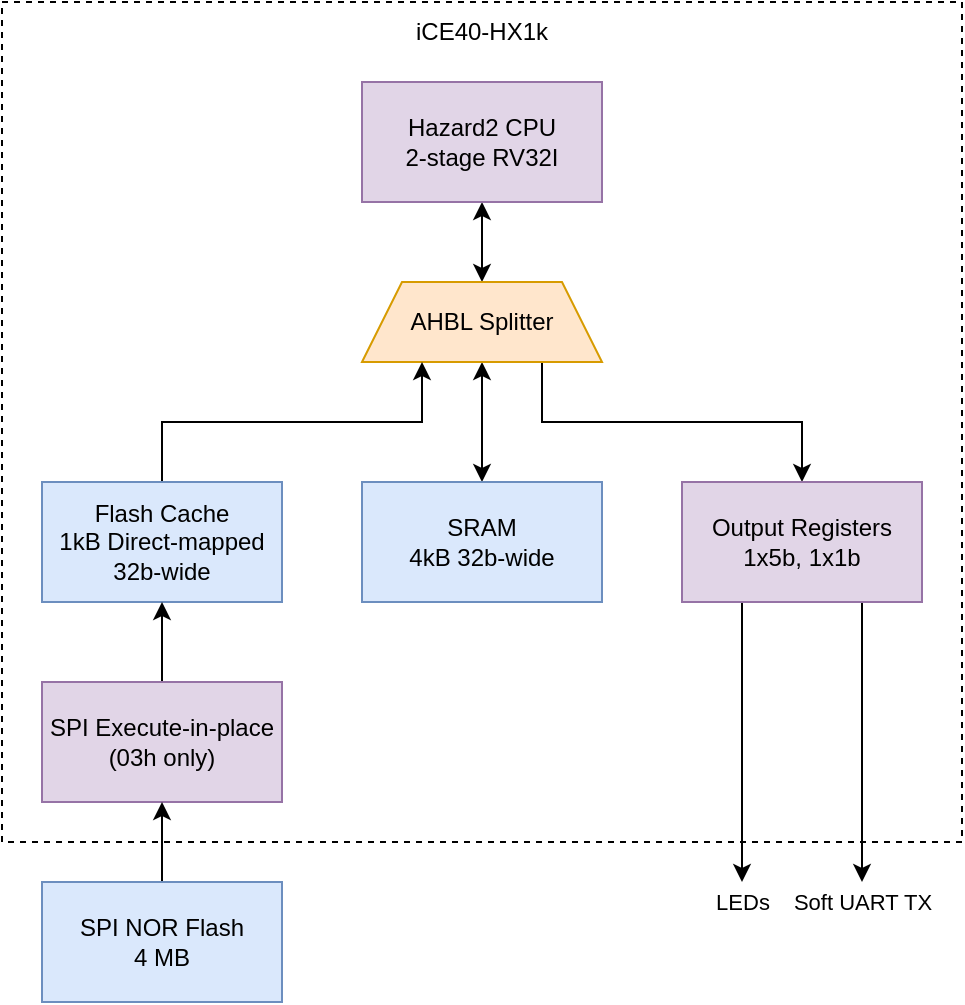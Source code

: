 <mxfile version="14.6.9" type="device"><diagram id="sGzpVaQhzpto0dk92NIT" name="Page-1"><mxGraphModel dx="1718" dy="993" grid="1" gridSize="10" guides="1" tooltips="1" connect="1" arrows="1" fold="1" page="1" pageScale="1" pageWidth="827" pageHeight="1169" math="0" shadow="0"><root><mxCell id="0"/><mxCell id="1" parent="0"/><mxCell id="2hDKEj5tC6qeRAAYdM0z-9" value="" style="rounded=0;whiteSpace=wrap;html=1;dashed=1;fillColor=none;" vertex="1" parent="1"><mxGeometry x="140" y="80" width="480" height="420" as="geometry"/></mxCell><mxCell id="boVbP-UBP1Aul2u15UPh-6" style="edgeStyle=orthogonalEdgeStyle;rounded=0;orthogonalLoop=1;jettySize=auto;html=1;exitX=0.5;exitY=1;exitDx=0;exitDy=0;entryX=0.5;entryY=0;entryDx=0;entryDy=0;startArrow=classic;startFill=1;" parent="1" source="boVbP-UBP1Aul2u15UPh-1" target="boVbP-UBP1Aul2u15UPh-2" edge="1"><mxGeometry relative="1" as="geometry"/></mxCell><mxCell id="boVbP-UBP1Aul2u15UPh-1" value="&lt;div&gt;Hazard2 CPU&lt;/div&gt;2-stage RV32I" style="rounded=0;whiteSpace=wrap;html=1;fillColor=#e1d5e7;strokeColor=#9673a6;" parent="1" vertex="1"><mxGeometry x="320" y="120" width="120" height="60" as="geometry"/></mxCell><mxCell id="2hDKEj5tC6qeRAAYdM0z-4" style="edgeStyle=orthogonalEdgeStyle;rounded=0;orthogonalLoop=1;jettySize=auto;html=1;exitX=0.5;exitY=1;exitDx=0;exitDy=0;entryX=0.5;entryY=0;entryDx=0;entryDy=0;startArrow=classic;startFill=1;" edge="1" parent="1" source="boVbP-UBP1Aul2u15UPh-2" target="2hDKEj5tC6qeRAAYdM0z-1"><mxGeometry relative="1" as="geometry"/></mxCell><mxCell id="2hDKEj5tC6qeRAAYdM0z-8" style="edgeStyle=orthogonalEdgeStyle;rounded=0;orthogonalLoop=1;jettySize=auto;html=1;exitX=0.75;exitY=1;exitDx=0;exitDy=0;" edge="1" parent="1" source="boVbP-UBP1Aul2u15UPh-2" target="boVbP-UBP1Aul2u15UPh-4"><mxGeometry relative="1" as="geometry"/></mxCell><mxCell id="boVbP-UBP1Aul2u15UPh-2" value="AHBL Splitter" style="shape=trapezoid;perimeter=trapezoidPerimeter;whiteSpace=wrap;html=1;fixedSize=1;fillColor=#ffe6cc;strokeColor=#d79b00;" parent="1" vertex="1"><mxGeometry x="320" y="220" width="120" height="40" as="geometry"/></mxCell><mxCell id="2hDKEj5tC6qeRAAYdM0z-7" style="edgeStyle=orthogonalEdgeStyle;rounded=0;orthogonalLoop=1;jettySize=auto;html=1;exitX=0.5;exitY=0;exitDx=0;exitDy=0;entryX=0.25;entryY=1;entryDx=0;entryDy=0;" edge="1" parent="1" source="boVbP-UBP1Aul2u15UPh-3" target="boVbP-UBP1Aul2u15UPh-2"><mxGeometry relative="1" as="geometry"/></mxCell><mxCell id="boVbP-UBP1Aul2u15UPh-3" value="&lt;div&gt;Flash Cache&lt;/div&gt;&lt;div&gt;1kB Direct-mapped&lt;/div&gt;&lt;div&gt;32b-wide&lt;br&gt;&lt;/div&gt;" style="rounded=0;whiteSpace=wrap;html=1;fillColor=#dae8fc;strokeColor=#6c8ebf;" parent="1" vertex="1"><mxGeometry x="160" y="320" width="120" height="60" as="geometry"/></mxCell><mxCell id="2hDKEj5tC6qeRAAYdM0z-11" value="LEDs" style="edgeStyle=orthogonalEdgeStyle;rounded=0;orthogonalLoop=1;jettySize=auto;html=1;exitX=0.25;exitY=1;exitDx=0;exitDy=0;startArrow=none;startFill=0;" edge="1" parent="1" source="boVbP-UBP1Aul2u15UPh-4"><mxGeometry x="1" y="10" relative="1" as="geometry"><mxPoint x="510" y="520" as="targetPoint"/><mxPoint x="-10" y="10" as="offset"/></mxGeometry></mxCell><mxCell id="2hDKEj5tC6qeRAAYdM0z-12" value="Soft UART TX" style="edgeStyle=orthogonalEdgeStyle;rounded=0;orthogonalLoop=1;jettySize=auto;html=1;exitX=0.75;exitY=1;exitDx=0;exitDy=0;startArrow=none;startFill=0;" edge="1" parent="1" source="boVbP-UBP1Aul2u15UPh-4"><mxGeometry x="1" y="10" relative="1" as="geometry"><mxPoint x="570" y="520" as="targetPoint"/><mxPoint x="-10" y="10" as="offset"/></mxGeometry></mxCell><mxCell id="boVbP-UBP1Aul2u15UPh-4" value="&lt;div&gt;Output Registers&lt;/div&gt;&lt;div&gt;1x5b, 1x1b&lt;br&gt;&lt;/div&gt;" style="rounded=0;whiteSpace=wrap;html=1;fillColor=#e1d5e7;strokeColor=#9673a6;" parent="1" vertex="1"><mxGeometry x="480" y="320" width="120" height="60" as="geometry"/></mxCell><mxCell id="2hDKEj5tC6qeRAAYdM0z-1" value="&lt;div&gt;SRAM&lt;/div&gt;&lt;div&gt;4kB 32b-wide&lt;br&gt;&lt;/div&gt;" style="rounded=0;whiteSpace=wrap;html=1;fillColor=#dae8fc;strokeColor=#6c8ebf;" vertex="1" parent="1"><mxGeometry x="320" y="320" width="120" height="60" as="geometry"/></mxCell><mxCell id="2hDKEj5tC6qeRAAYdM0z-6" style="edgeStyle=orthogonalEdgeStyle;rounded=0;orthogonalLoop=1;jettySize=auto;html=1;exitX=0.5;exitY=0;exitDx=0;exitDy=0;" edge="1" parent="1" source="2hDKEj5tC6qeRAAYdM0z-2" target="boVbP-UBP1Aul2u15UPh-3"><mxGeometry relative="1" as="geometry"/></mxCell><mxCell id="2hDKEj5tC6qeRAAYdM0z-2" value="&lt;div&gt;SPI Execute-in-place&lt;/div&gt;(03h only)" style="rounded=0;whiteSpace=wrap;html=1;fillColor=#e1d5e7;strokeColor=#9673a6;" vertex="1" parent="1"><mxGeometry x="160" y="420" width="120" height="60" as="geometry"/></mxCell><mxCell id="2hDKEj5tC6qeRAAYdM0z-5" style="edgeStyle=orthogonalEdgeStyle;rounded=0;orthogonalLoop=1;jettySize=auto;html=1;exitX=0.5;exitY=0;exitDx=0;exitDy=0;entryX=0.5;entryY=1;entryDx=0;entryDy=0;" edge="1" parent="1" source="2hDKEj5tC6qeRAAYdM0z-3" target="2hDKEj5tC6qeRAAYdM0z-2"><mxGeometry relative="1" as="geometry"/></mxCell><mxCell id="2hDKEj5tC6qeRAAYdM0z-3" value="&lt;div&gt;SPI NOR Flash&lt;/div&gt;&lt;div&gt;4 MB&lt;br&gt;&lt;/div&gt;" style="rounded=0;whiteSpace=wrap;html=1;fillColor=#dae8fc;strokeColor=#6c8ebf;" vertex="1" parent="1"><mxGeometry x="160" y="520" width="120" height="60" as="geometry"/></mxCell><mxCell id="2hDKEj5tC6qeRAAYdM0z-10" value="iCE40-HX1k" style="text;html=1;strokeColor=none;fillColor=none;align=center;verticalAlign=middle;whiteSpace=wrap;rounded=0;dashed=1;" vertex="1" parent="1"><mxGeometry x="310" y="80" width="140" height="30" as="geometry"/></mxCell></root></mxGraphModel></diagram></mxfile>